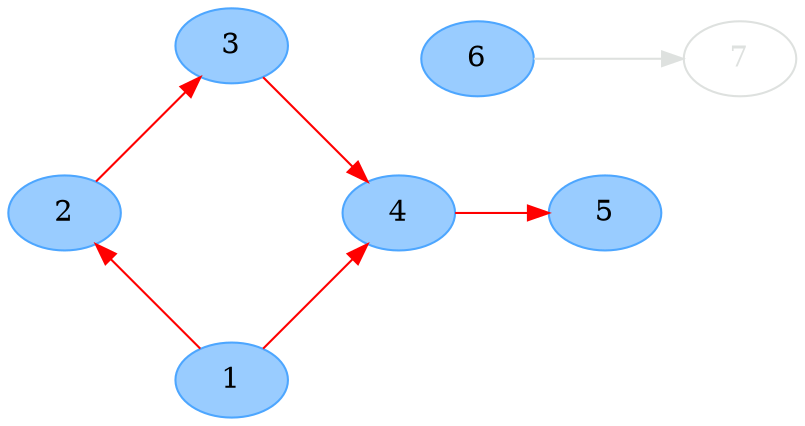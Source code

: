 digraph G { layout = circo; 1[color = "#DEE1DF", fontcolor = "#DEE1DF"]; 2[color = "#DEE1DF", fontcolor = "#DEE1DF"]; 3[color = "#DEE1DF", fontcolor = "#DEE1DF"]; 4[color = "#DEE1DF", fontcolor = "#DEE1DF"]; 5[color = "#DEE1DF", fontcolor = "#DEE1DF"]; 6[color = "#DEE1DF", fontcolor = "#DEE1DF"]; 7[color = "#DEE1DF", fontcolor = "#DEE1DF"]; 1[color = "#4da6ff", fontcolor = black, fillcolor = "#99ccff", style = filled]; 1 -> 2 [color = red]; 1 -> 4 [color = red]; 2[color = "#4da6ff", fontcolor = black, fillcolor = "#99ccff", style = filled]; 2 -> 3 [color = red]; 3[color = "#4da6ff", fontcolor = black, fillcolor = "#99ccff", style = filled]; 3 -> 4 [color = red]; 4[color = "#4da6ff", fontcolor = black, fillcolor = "#99ccff", style = filled]; 4 -> 5 [color = red]; 5[color = "#4da6ff", fontcolor = black, fillcolor = "#99ccff", style = filled]; 6[color = "#4da6ff", fontcolor = black, fillcolor = "#99ccff", style = filled]; 6 -> 7[color = "#DEE1DF"]; }